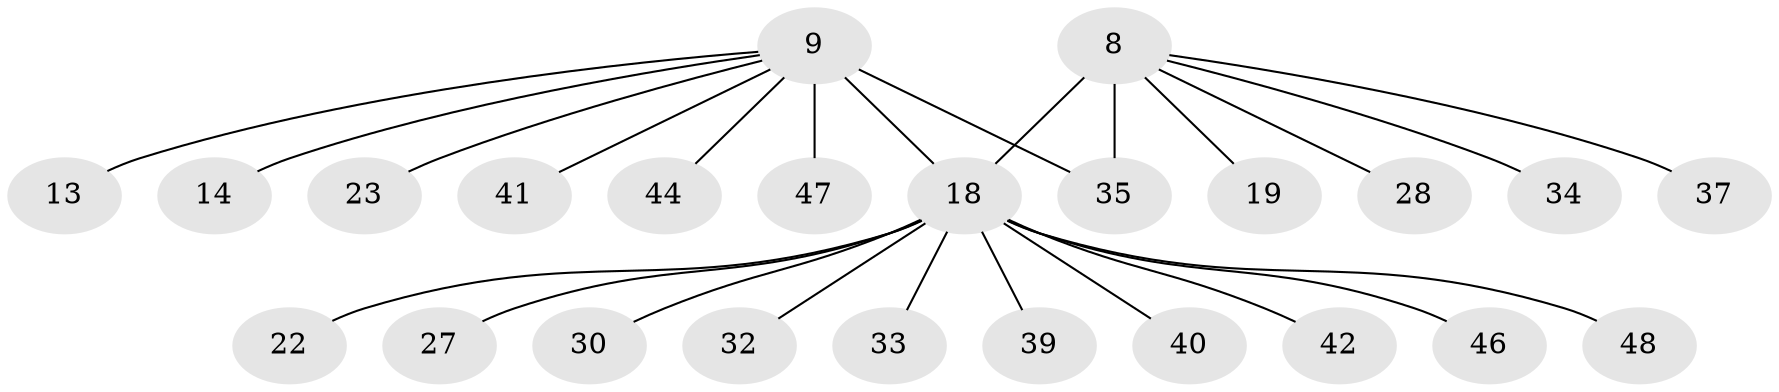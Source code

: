 // original degree distribution, {4: 0.0625, 6: 0.020833333333333332, 8: 0.020833333333333332, 5: 0.0625, 7: 0.020833333333333332, 10: 0.020833333333333332, 3: 0.041666666666666664, 2: 0.16666666666666666, 1: 0.5833333333333334}
// Generated by graph-tools (version 1.1) at 2025/54/03/09/25 04:54:34]
// undirected, 24 vertices, 24 edges
graph export_dot {
graph [start="1"]
  node [color=gray90,style=filled];
  8 [super="+3"];
  9 [super="+2"];
  13;
  14;
  18 [super="+5+6+10+7"];
  19;
  22;
  23;
  27;
  28 [super="+25"];
  30;
  32;
  33;
  34 [super="+16"];
  35 [super="+24+31"];
  37;
  39;
  40;
  41;
  42 [super="+17+36+38"];
  44;
  46 [super="+26"];
  47 [super="+45"];
  48;
  8 -- 37;
  8 -- 19;
  8 -- 18 [weight=3];
  8 -- 34;
  8 -- 28;
  8 -- 35 [weight=2];
  9 -- 14;
  9 -- 41;
  9 -- 44;
  9 -- 13;
  9 -- 23;
  9 -- 18 [weight=4];
  9 -- 47;
  9 -- 35;
  18 -- 40;
  18 -- 22;
  18 -- 30;
  18 -- 32;
  18 -- 33;
  18 -- 39;
  18 -- 48;
  18 -- 27;
  18 -- 42;
  18 -- 46;
}
